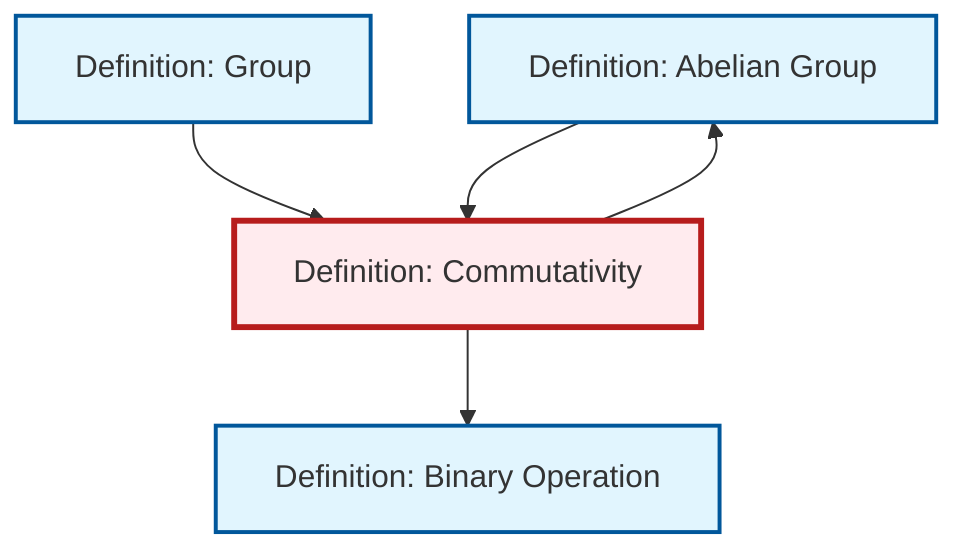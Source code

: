 graph TD
    classDef definition fill:#e1f5fe,stroke:#01579b,stroke-width:2px
    classDef theorem fill:#f3e5f5,stroke:#4a148c,stroke-width:2px
    classDef axiom fill:#fff3e0,stroke:#e65100,stroke-width:2px
    classDef example fill:#e8f5e9,stroke:#1b5e20,stroke-width:2px
    classDef current fill:#ffebee,stroke:#b71c1c,stroke-width:3px
    def-binary-operation["Definition: Binary Operation"]:::definition
    def-abelian-group["Definition: Abelian Group"]:::definition
    def-commutativity["Definition: Commutativity"]:::definition
    def-group["Definition: Group"]:::definition
    def-group --> def-commutativity
    def-commutativity --> def-binary-operation
    def-abelian-group --> def-commutativity
    def-commutativity --> def-abelian-group
    class def-commutativity current